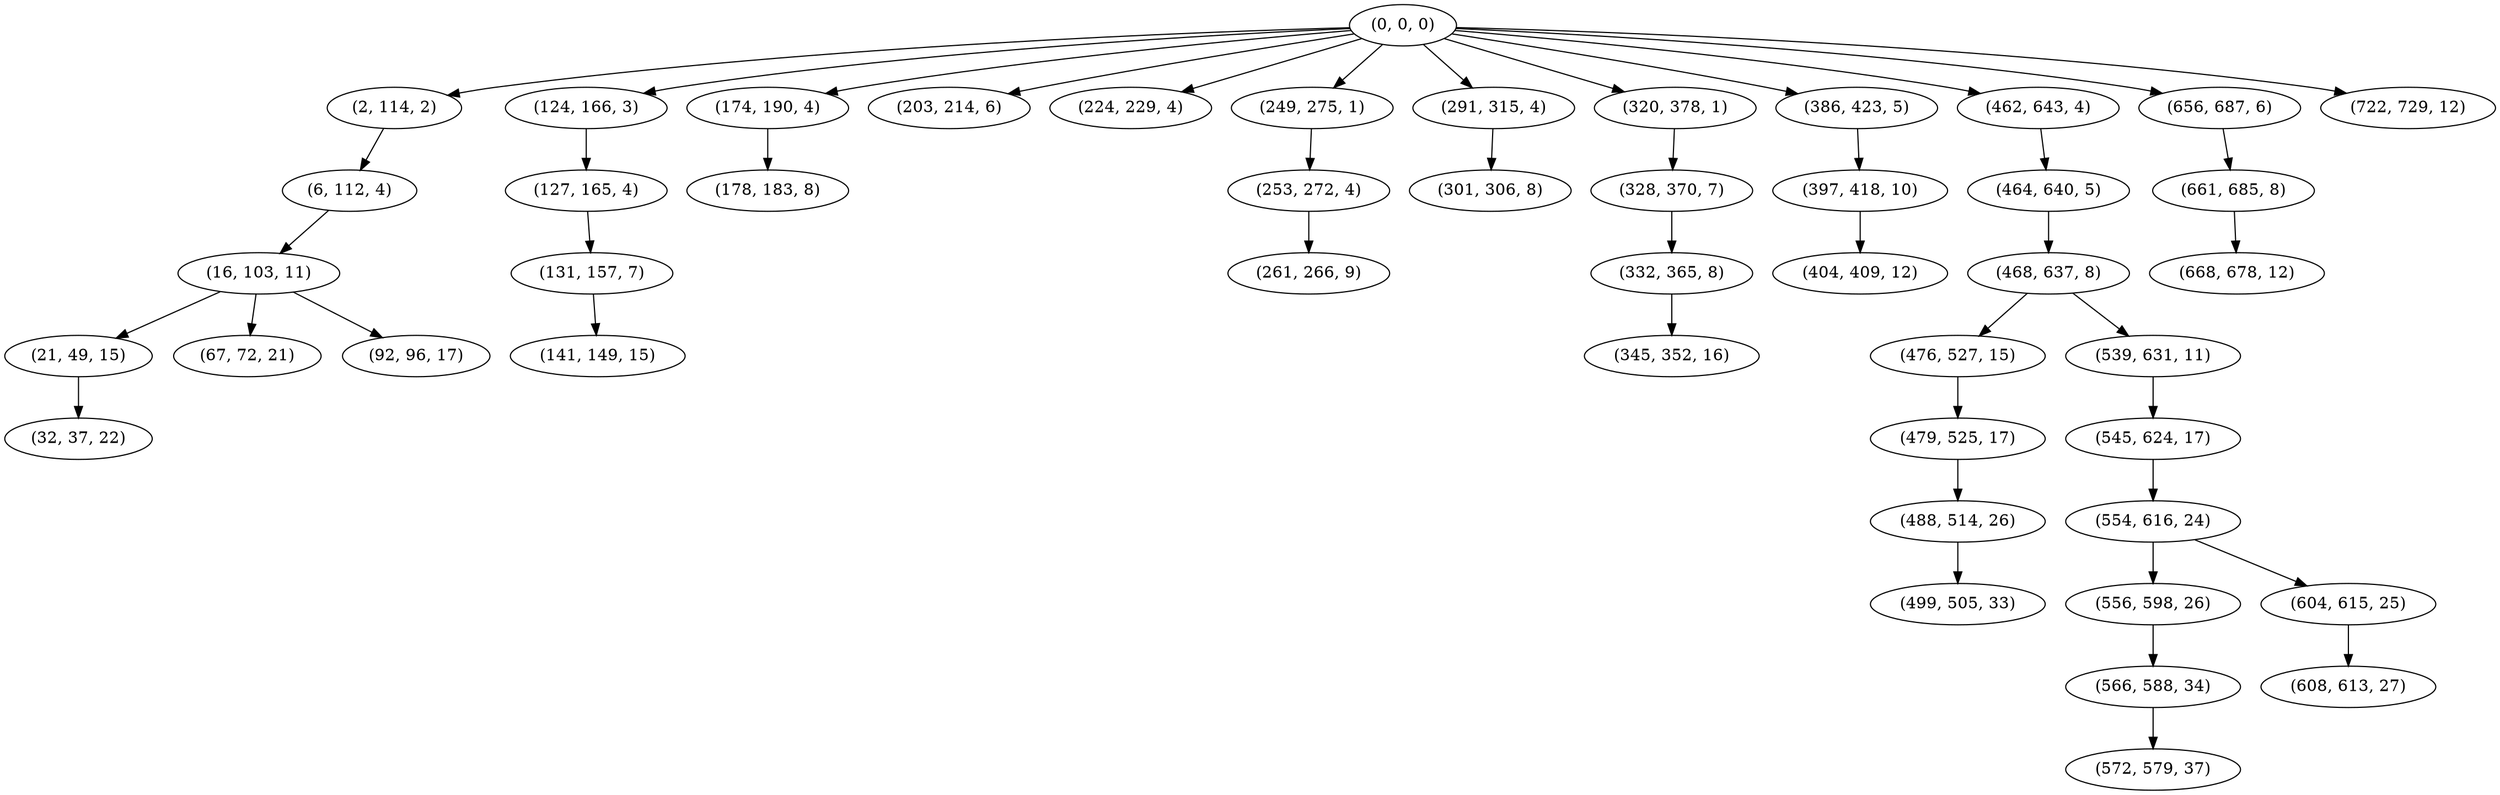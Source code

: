 digraph tree {
    "(0, 0, 0)";
    "(2, 114, 2)";
    "(6, 112, 4)";
    "(16, 103, 11)";
    "(21, 49, 15)";
    "(32, 37, 22)";
    "(67, 72, 21)";
    "(92, 96, 17)";
    "(124, 166, 3)";
    "(127, 165, 4)";
    "(131, 157, 7)";
    "(141, 149, 15)";
    "(174, 190, 4)";
    "(178, 183, 8)";
    "(203, 214, 6)";
    "(224, 229, 4)";
    "(249, 275, 1)";
    "(253, 272, 4)";
    "(261, 266, 9)";
    "(291, 315, 4)";
    "(301, 306, 8)";
    "(320, 378, 1)";
    "(328, 370, 7)";
    "(332, 365, 8)";
    "(345, 352, 16)";
    "(386, 423, 5)";
    "(397, 418, 10)";
    "(404, 409, 12)";
    "(462, 643, 4)";
    "(464, 640, 5)";
    "(468, 637, 8)";
    "(476, 527, 15)";
    "(479, 525, 17)";
    "(488, 514, 26)";
    "(499, 505, 33)";
    "(539, 631, 11)";
    "(545, 624, 17)";
    "(554, 616, 24)";
    "(556, 598, 26)";
    "(566, 588, 34)";
    "(572, 579, 37)";
    "(604, 615, 25)";
    "(608, 613, 27)";
    "(656, 687, 6)";
    "(661, 685, 8)";
    "(668, 678, 12)";
    "(722, 729, 12)";
    "(0, 0, 0)" -> "(2, 114, 2)";
    "(0, 0, 0)" -> "(124, 166, 3)";
    "(0, 0, 0)" -> "(174, 190, 4)";
    "(0, 0, 0)" -> "(203, 214, 6)";
    "(0, 0, 0)" -> "(224, 229, 4)";
    "(0, 0, 0)" -> "(249, 275, 1)";
    "(0, 0, 0)" -> "(291, 315, 4)";
    "(0, 0, 0)" -> "(320, 378, 1)";
    "(0, 0, 0)" -> "(386, 423, 5)";
    "(0, 0, 0)" -> "(462, 643, 4)";
    "(0, 0, 0)" -> "(656, 687, 6)";
    "(0, 0, 0)" -> "(722, 729, 12)";
    "(2, 114, 2)" -> "(6, 112, 4)";
    "(6, 112, 4)" -> "(16, 103, 11)";
    "(16, 103, 11)" -> "(21, 49, 15)";
    "(16, 103, 11)" -> "(67, 72, 21)";
    "(16, 103, 11)" -> "(92, 96, 17)";
    "(21, 49, 15)" -> "(32, 37, 22)";
    "(124, 166, 3)" -> "(127, 165, 4)";
    "(127, 165, 4)" -> "(131, 157, 7)";
    "(131, 157, 7)" -> "(141, 149, 15)";
    "(174, 190, 4)" -> "(178, 183, 8)";
    "(249, 275, 1)" -> "(253, 272, 4)";
    "(253, 272, 4)" -> "(261, 266, 9)";
    "(291, 315, 4)" -> "(301, 306, 8)";
    "(320, 378, 1)" -> "(328, 370, 7)";
    "(328, 370, 7)" -> "(332, 365, 8)";
    "(332, 365, 8)" -> "(345, 352, 16)";
    "(386, 423, 5)" -> "(397, 418, 10)";
    "(397, 418, 10)" -> "(404, 409, 12)";
    "(462, 643, 4)" -> "(464, 640, 5)";
    "(464, 640, 5)" -> "(468, 637, 8)";
    "(468, 637, 8)" -> "(476, 527, 15)";
    "(468, 637, 8)" -> "(539, 631, 11)";
    "(476, 527, 15)" -> "(479, 525, 17)";
    "(479, 525, 17)" -> "(488, 514, 26)";
    "(488, 514, 26)" -> "(499, 505, 33)";
    "(539, 631, 11)" -> "(545, 624, 17)";
    "(545, 624, 17)" -> "(554, 616, 24)";
    "(554, 616, 24)" -> "(556, 598, 26)";
    "(554, 616, 24)" -> "(604, 615, 25)";
    "(556, 598, 26)" -> "(566, 588, 34)";
    "(566, 588, 34)" -> "(572, 579, 37)";
    "(604, 615, 25)" -> "(608, 613, 27)";
    "(656, 687, 6)" -> "(661, 685, 8)";
    "(661, 685, 8)" -> "(668, 678, 12)";
}

